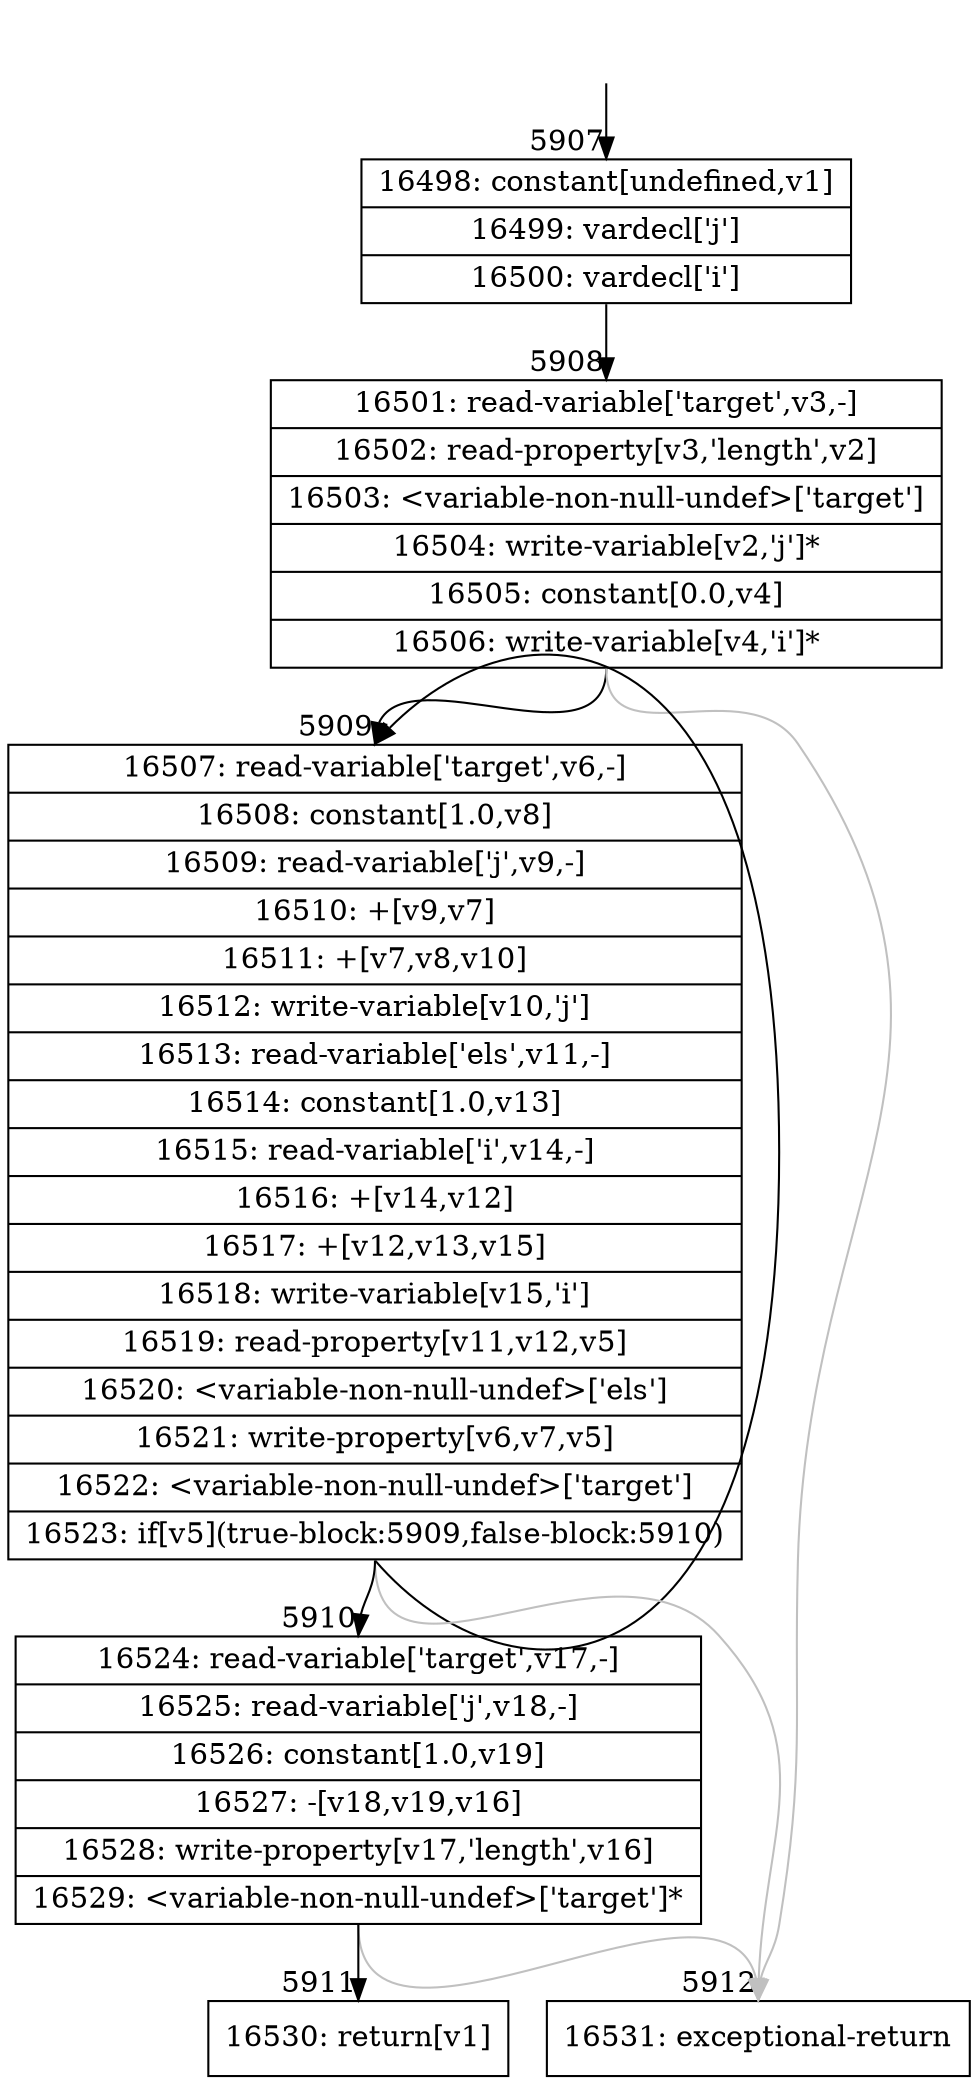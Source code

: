 digraph {
rankdir="TD"
BB_entry469[shape=none,label=""];
BB_entry469 -> BB5907 [tailport=s, headport=n, headlabel="    5907"]
BB5907 [shape=record label="{16498: constant[undefined,v1]|16499: vardecl['j']|16500: vardecl['i']}" ] 
BB5907 -> BB5908 [tailport=s, headport=n, headlabel="      5908"]
BB5908 [shape=record label="{16501: read-variable['target',v3,-]|16502: read-property[v3,'length',v2]|16503: \<variable-non-null-undef\>['target']|16504: write-variable[v2,'j']*|16505: constant[0.0,v4]|16506: write-variable[v4,'i']*}" ] 
BB5908 -> BB5909 [tailport=s, headport=n, headlabel="      5909"]
BB5908 -> BB5912 [tailport=s, headport=n, color=gray, headlabel="      5912"]
BB5909 [shape=record label="{16507: read-variable['target',v6,-]|16508: constant[1.0,v8]|16509: read-variable['j',v9,-]|16510: +[v9,v7]|16511: +[v7,v8,v10]|16512: write-variable[v10,'j']|16513: read-variable['els',v11,-]|16514: constant[1.0,v13]|16515: read-variable['i',v14,-]|16516: +[v14,v12]|16517: +[v12,v13,v15]|16518: write-variable[v15,'i']|16519: read-property[v11,v12,v5]|16520: \<variable-non-null-undef\>['els']|16521: write-property[v6,v7,v5]|16522: \<variable-non-null-undef\>['target']|16523: if[v5](true-block:5909,false-block:5910)}" ] 
BB5909 -> BB5909 [tailport=s, headport=n]
BB5909 -> BB5910 [tailport=s, headport=n, headlabel="      5910"]
BB5909 -> BB5912 [tailport=s, headport=n, color=gray]
BB5910 [shape=record label="{16524: read-variable['target',v17,-]|16525: read-variable['j',v18,-]|16526: constant[1.0,v19]|16527: -[v18,v19,v16]|16528: write-property[v17,'length',v16]|16529: \<variable-non-null-undef\>['target']*}" ] 
BB5910 -> BB5911 [tailport=s, headport=n, headlabel="      5911"]
BB5910 -> BB5912 [tailport=s, headport=n, color=gray]
BB5911 [shape=record label="{16530: return[v1]}" ] 
BB5912 [shape=record label="{16531: exceptional-return}" ] 
//#$~ 4631
}
